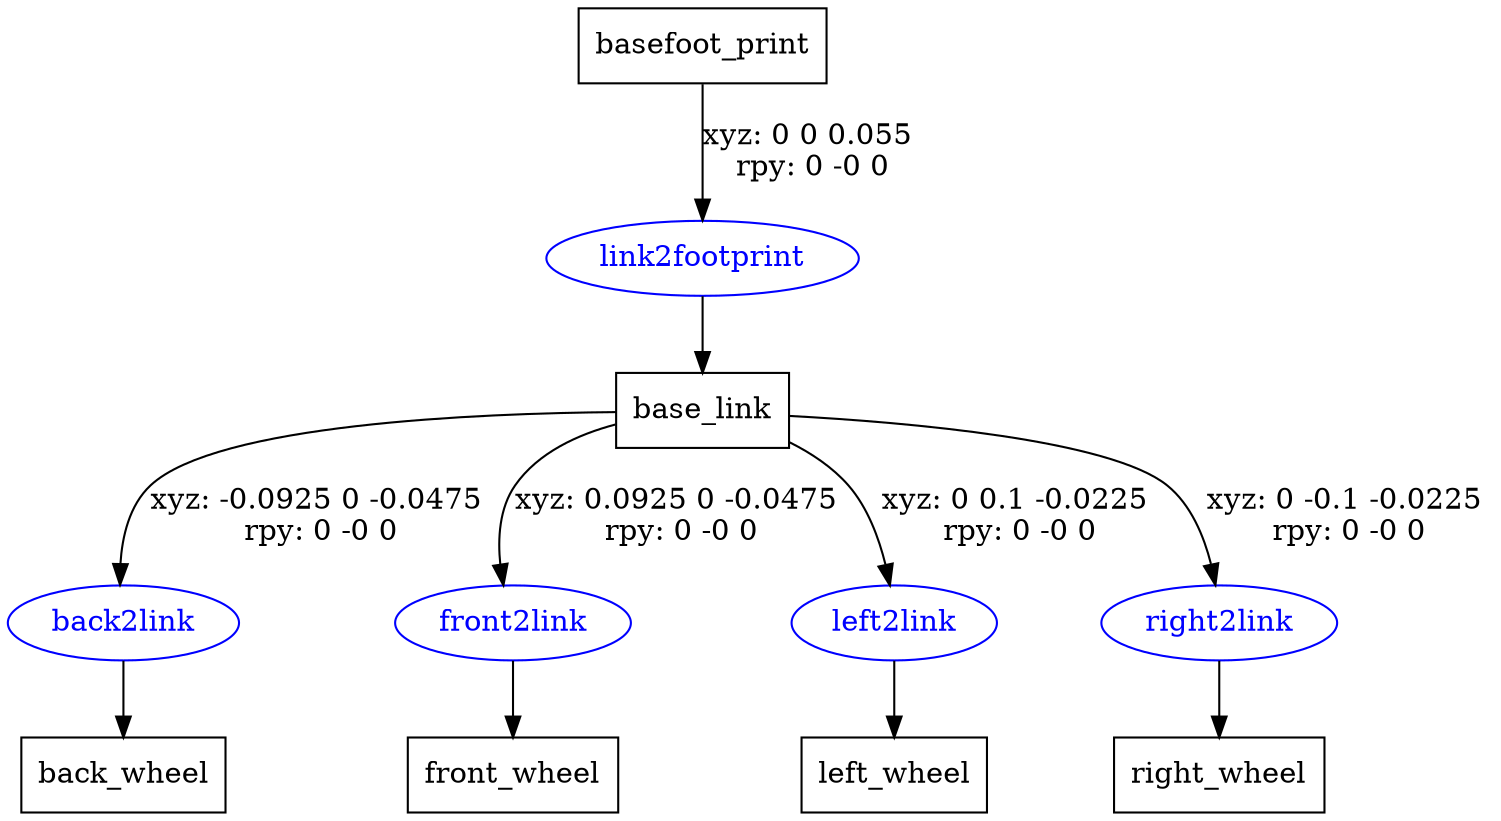 digraph G {
node [shape=box];
"basefoot_print" [label="basefoot_print"];
"base_link" [label="base_link"];
"back_wheel" [label="back_wheel"];
"front_wheel" [label="front_wheel"];
"left_wheel" [label="left_wheel"];
"right_wheel" [label="right_wheel"];
node [shape=ellipse, color=blue, fontcolor=blue];
"basefoot_print" -> "link2footprint" [label="xyz: 0 0 0.055 \nrpy: 0 -0 0"]
"link2footprint" -> "base_link"
"base_link" -> "back2link" [label="xyz: -0.0925 0 -0.0475 \nrpy: 0 -0 0"]
"back2link" -> "back_wheel"
"base_link" -> "front2link" [label="xyz: 0.0925 0 -0.0475 \nrpy: 0 -0 0"]
"front2link" -> "front_wheel"
"base_link" -> "left2link" [label="xyz: 0 0.1 -0.0225 \nrpy: 0 -0 0"]
"left2link" -> "left_wheel"
"base_link" -> "right2link" [label="xyz: 0 -0.1 -0.0225 \nrpy: 0 -0 0"]
"right2link" -> "right_wheel"
}
